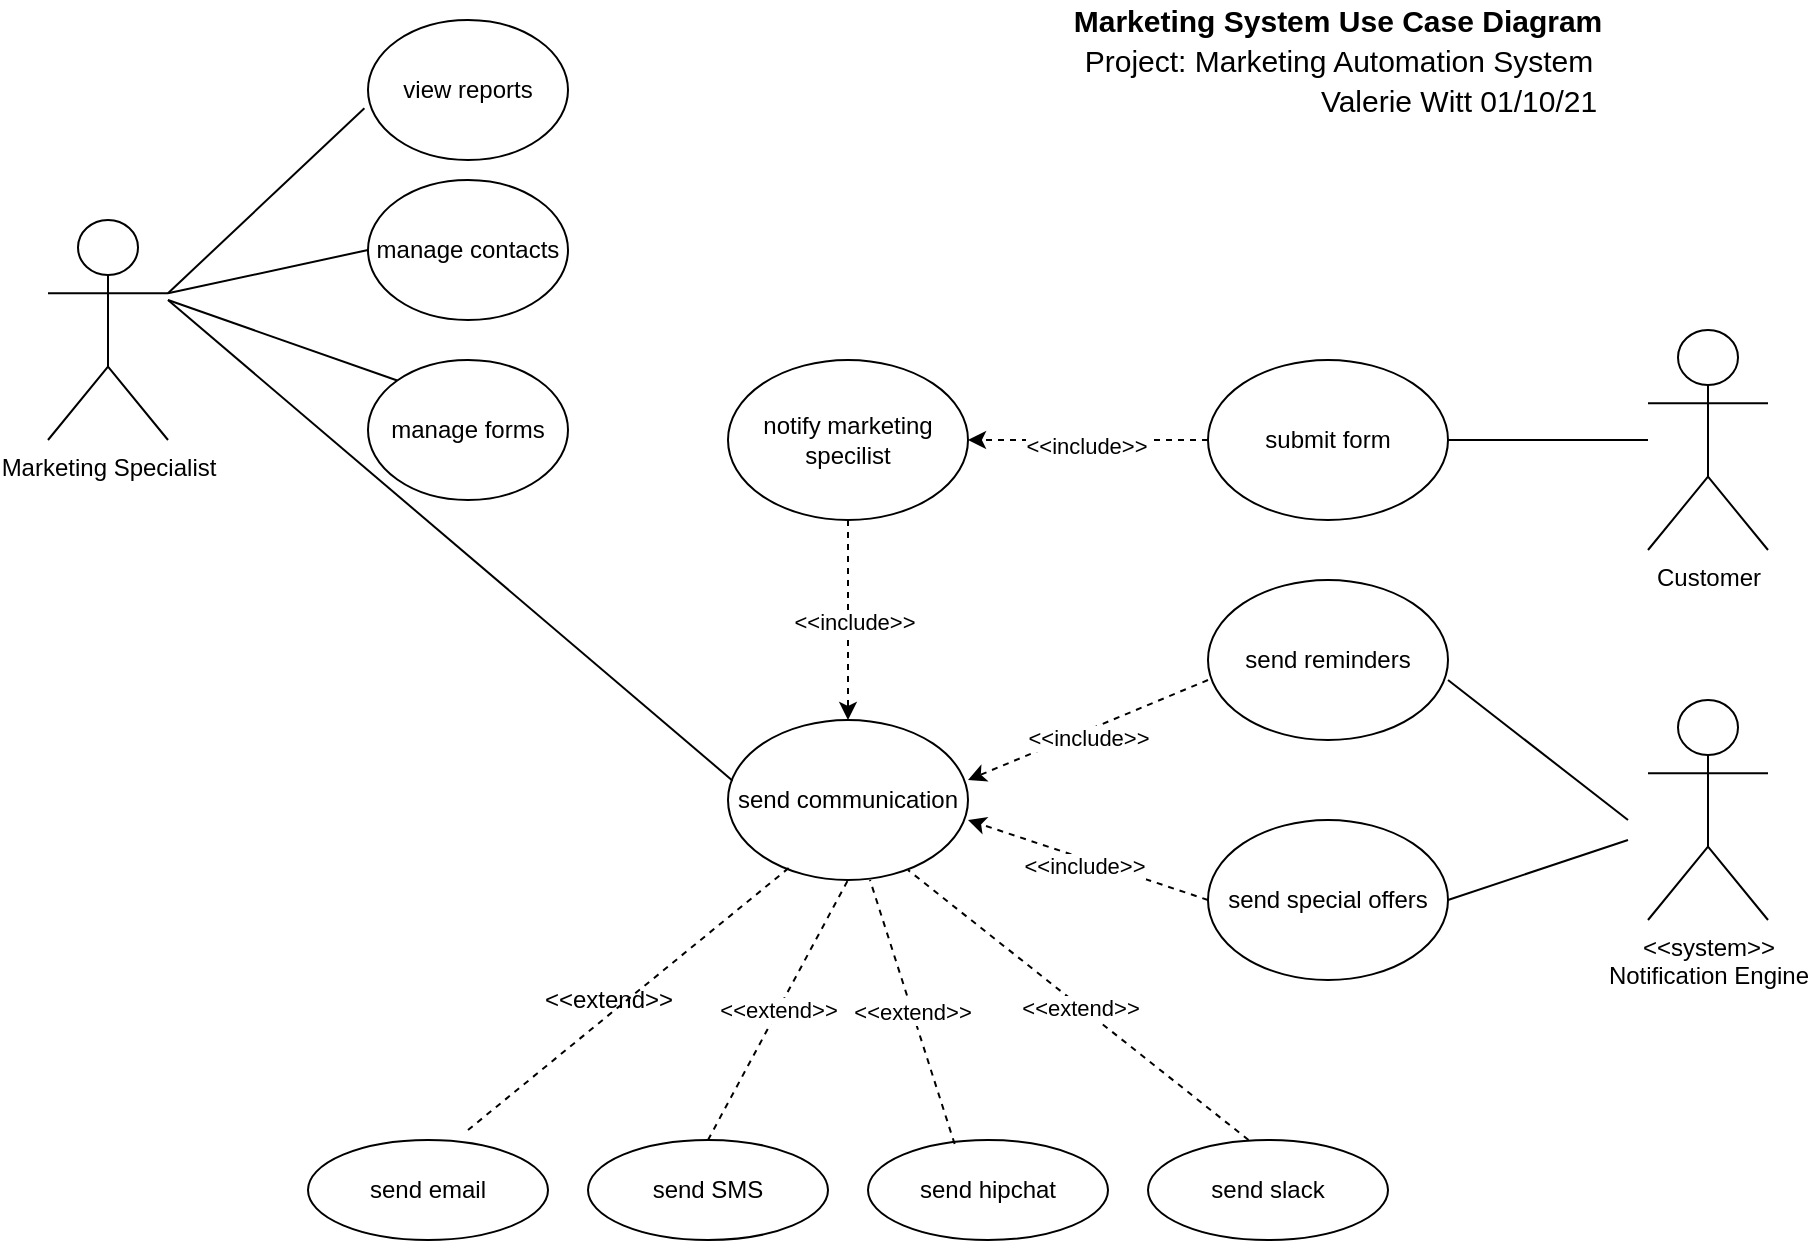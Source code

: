 <mxfile version="14.1.9" type="github">
  <diagram id="xEMof9qxBHC7mvVtNyYI" name="Page-1">
    <mxGraphModel dx="1868" dy="576" grid="1" gridSize="10" guides="1" tooltips="1" connect="1" arrows="1" fold="1" page="1" pageScale="1" pageWidth="850" pageHeight="1100" math="0" shadow="0">
      <root>
        <mxCell id="0" />
        <mxCell id="1" parent="0" />
        <mxCell id="NB-H8J2D2pQjxjyhWqoH-1" value="Marketing Specialist" style="shape=umlActor;verticalLabelPosition=bottom;verticalAlign=top;html=1;outlineConnect=0;" vertex="1" parent="1">
          <mxGeometry x="10" y="160" width="60" height="110" as="geometry" />
        </mxCell>
        <mxCell id="NB-H8J2D2pQjxjyhWqoH-4" value="view reports" style="ellipse;whiteSpace=wrap;html=1;" vertex="1" parent="1">
          <mxGeometry x="170" y="60" width="100" height="70" as="geometry" />
        </mxCell>
        <mxCell id="NB-H8J2D2pQjxjyhWqoH-5" value="manage contacts" style="ellipse;whiteSpace=wrap;html=1;" vertex="1" parent="1">
          <mxGeometry x="170" y="140" width="100" height="70" as="geometry" />
        </mxCell>
        <mxCell id="NB-H8J2D2pQjxjyhWqoH-6" value="manage forms" style="ellipse;whiteSpace=wrap;html=1;" vertex="1" parent="1">
          <mxGeometry x="170" y="230" width="100" height="70" as="geometry" />
        </mxCell>
        <mxCell id="NB-H8J2D2pQjxjyhWqoH-9" value="" style="endArrow=none;html=1;exitX=1;exitY=0.333;exitDx=0;exitDy=0;exitPerimeter=0;entryX=-0.018;entryY=0.63;entryDx=0;entryDy=0;entryPerimeter=0;" edge="1" parent="1" source="NB-H8J2D2pQjxjyhWqoH-1" target="NB-H8J2D2pQjxjyhWqoH-4">
          <mxGeometry width="50" height="50" relative="1" as="geometry">
            <mxPoint x="120" y="180" as="sourcePoint" />
            <mxPoint x="170" y="130" as="targetPoint" />
          </mxGeometry>
        </mxCell>
        <mxCell id="NB-H8J2D2pQjxjyhWqoH-11" value="" style="endArrow=none;html=1;entryX=0;entryY=0.5;entryDx=0;entryDy=0;exitX=1;exitY=0.333;exitDx=0;exitDy=0;exitPerimeter=0;" edge="1" parent="1" source="NB-H8J2D2pQjxjyhWqoH-1" target="NB-H8J2D2pQjxjyhWqoH-5">
          <mxGeometry width="50" height="50" relative="1" as="geometry">
            <mxPoint x="80" y="200" as="sourcePoint" />
            <mxPoint x="130" y="190" as="targetPoint" />
          </mxGeometry>
        </mxCell>
        <mxCell id="NB-H8J2D2pQjxjyhWqoH-12" value="" style="endArrow=none;html=1;entryX=0;entryY=0;entryDx=0;entryDy=0;" edge="1" parent="1" target="NB-H8J2D2pQjxjyhWqoH-6">
          <mxGeometry width="50" height="50" relative="1" as="geometry">
            <mxPoint x="70" y="200" as="sourcePoint" />
            <mxPoint x="90" y="360" as="targetPoint" />
          </mxGeometry>
        </mxCell>
        <mxCell id="NB-H8J2D2pQjxjyhWqoH-14" value="notify marketing specilist" style="ellipse;whiteSpace=wrap;html=1;" vertex="1" parent="1">
          <mxGeometry x="350" y="230" width="120" height="80" as="geometry" />
        </mxCell>
        <mxCell id="NB-H8J2D2pQjxjyhWqoH-15" value="send communication" style="ellipse;whiteSpace=wrap;html=1;" vertex="1" parent="1">
          <mxGeometry x="350" y="410" width="120" height="80" as="geometry" />
        </mxCell>
        <mxCell id="NB-H8J2D2pQjxjyhWqoH-16" value="" style="endArrow=none;html=1;entryX=0.019;entryY=0.379;entryDx=0;entryDy=0;entryPerimeter=0;" edge="1" parent="1" target="NB-H8J2D2pQjxjyhWqoH-15">
          <mxGeometry width="50" height="50" relative="1" as="geometry">
            <mxPoint x="70" y="200" as="sourcePoint" />
            <mxPoint x="490" y="280" as="targetPoint" />
          </mxGeometry>
        </mxCell>
        <mxCell id="NB-H8J2D2pQjxjyhWqoH-17" value="submit form" style="ellipse;whiteSpace=wrap;html=1;" vertex="1" parent="1">
          <mxGeometry x="590" y="230" width="120" height="80" as="geometry" />
        </mxCell>
        <mxCell id="NB-H8J2D2pQjxjyhWqoH-18" value="send reminders" style="ellipse;whiteSpace=wrap;html=1;" vertex="1" parent="1">
          <mxGeometry x="590" y="340" width="120" height="80" as="geometry" />
        </mxCell>
        <mxCell id="NB-H8J2D2pQjxjyhWqoH-19" value="send special offers" style="ellipse;whiteSpace=wrap;html=1;" vertex="1" parent="1">
          <mxGeometry x="590" y="460" width="120" height="80" as="geometry" />
        </mxCell>
        <mxCell id="NB-H8J2D2pQjxjyhWqoH-20" value="send email" style="ellipse;whiteSpace=wrap;html=1;" vertex="1" parent="1">
          <mxGeometry x="140" y="620" width="120" height="50" as="geometry" />
        </mxCell>
        <mxCell id="NB-H8J2D2pQjxjyhWqoH-21" value="send SMS" style="ellipse;whiteSpace=wrap;html=1;" vertex="1" parent="1">
          <mxGeometry x="280" y="620" width="120" height="50" as="geometry" />
        </mxCell>
        <mxCell id="NB-H8J2D2pQjxjyhWqoH-22" value="send hipchat" style="ellipse;whiteSpace=wrap;html=1;" vertex="1" parent="1">
          <mxGeometry x="420" y="620" width="120" height="50" as="geometry" />
        </mxCell>
        <mxCell id="NB-H8J2D2pQjxjyhWqoH-23" value="send slack" style="ellipse;whiteSpace=wrap;html=1;" vertex="1" parent="1">
          <mxGeometry x="560" y="620" width="120" height="50" as="geometry" />
        </mxCell>
        <mxCell id="NB-H8J2D2pQjxjyhWqoH-24" value="" style="endArrow=none;dashed=1;html=1;exitX=0.5;exitY=0;exitDx=0;exitDy=0;entryX=0.5;entryY=1;entryDx=0;entryDy=0;" edge="1" parent="1" source="NB-H8J2D2pQjxjyhWqoH-21" target="NB-H8J2D2pQjxjyhWqoH-15">
          <mxGeometry width="50" height="50" relative="1" as="geometry">
            <mxPoint x="370" y="570" as="sourcePoint" />
            <mxPoint x="400" y="490" as="targetPoint" />
          </mxGeometry>
        </mxCell>
        <mxCell id="NB-H8J2D2pQjxjyhWqoH-29" value="&amp;lt;&amp;lt;extend&amp;gt;&amp;gt;" style="edgeLabel;html=1;align=center;verticalAlign=middle;resizable=0;points=[];" vertex="1" connectable="0" parent="NB-H8J2D2pQjxjyhWqoH-24">
          <mxGeometry x="-0.004" y="1" relative="1" as="geometry">
            <mxPoint x="1" as="offset" />
          </mxGeometry>
        </mxCell>
        <mxCell id="NB-H8J2D2pQjxjyhWqoH-25" value="" style="endArrow=none;dashed=1;html=1;entryX=0.253;entryY=0.925;entryDx=0;entryDy=0;entryPerimeter=0;" edge="1" parent="1" target="NB-H8J2D2pQjxjyhWqoH-15">
          <mxGeometry width="50" height="50" relative="1" as="geometry">
            <mxPoint x="220" y="615" as="sourcePoint" />
            <mxPoint x="360" y="485" as="targetPoint" />
          </mxGeometry>
        </mxCell>
        <mxCell id="NB-H8J2D2pQjxjyhWqoH-26" value="" style="endArrow=none;dashed=1;html=1;exitX=0.361;exitY=0.04;exitDx=0;exitDy=0;exitPerimeter=0;" edge="1" parent="1" source="NB-H8J2D2pQjxjyhWqoH-22">
          <mxGeometry width="50" height="50" relative="1" as="geometry">
            <mxPoint x="480" y="615" as="sourcePoint" />
            <mxPoint x="421" y="490" as="targetPoint" />
          </mxGeometry>
        </mxCell>
        <mxCell id="NB-H8J2D2pQjxjyhWqoH-30" value="&amp;lt;&amp;lt;extend&amp;gt;&amp;gt;" style="edgeLabel;html=1;align=center;verticalAlign=middle;resizable=0;points=[];" vertex="1" connectable="0" parent="NB-H8J2D2pQjxjyhWqoH-26">
          <mxGeometry x="0.013" relative="1" as="geometry">
            <mxPoint as="offset" />
          </mxGeometry>
        </mxCell>
        <mxCell id="NB-H8J2D2pQjxjyhWqoH-27" value="" style="endArrow=none;dashed=1;html=1;exitX=0.419;exitY=0;exitDx=0;exitDy=0;exitPerimeter=0;" edge="1" parent="1" source="NB-H8J2D2pQjxjyhWqoH-23">
          <mxGeometry width="50" height="50" relative="1" as="geometry">
            <mxPoint x="610" y="615" as="sourcePoint" />
            <mxPoint x="440" y="485" as="targetPoint" />
          </mxGeometry>
        </mxCell>
        <mxCell id="NB-H8J2D2pQjxjyhWqoH-31" value="&amp;lt;&amp;lt;extend&amp;gt;&amp;gt;" style="edgeLabel;html=1;align=center;verticalAlign=middle;resizable=0;points=[];" vertex="1" connectable="0" parent="NB-H8J2D2pQjxjyhWqoH-27">
          <mxGeometry x="-0.01" y="1" relative="1" as="geometry">
            <mxPoint as="offset" />
          </mxGeometry>
        </mxCell>
        <mxCell id="NB-H8J2D2pQjxjyhWqoH-28" value="&amp;lt;&amp;lt;extend&amp;gt;&amp;gt;" style="text;html=1;align=center;verticalAlign=middle;resizable=0;points=[];autosize=1;" vertex="1" parent="1">
          <mxGeometry x="250" y="540" width="80" height="20" as="geometry" />
        </mxCell>
        <mxCell id="NB-H8J2D2pQjxjyhWqoH-32" value="" style="endArrow=classic;html=1;exitX=0.5;exitY=1;exitDx=0;exitDy=0;entryX=0.5;entryY=0;entryDx=0;entryDy=0;dashed=1;" edge="1" parent="1" source="NB-H8J2D2pQjxjyhWqoH-14" target="NB-H8J2D2pQjxjyhWqoH-15">
          <mxGeometry width="50" height="50" relative="1" as="geometry">
            <mxPoint x="455" y="380" as="sourcePoint" />
            <mxPoint x="505" y="330" as="targetPoint" />
          </mxGeometry>
        </mxCell>
        <mxCell id="NB-H8J2D2pQjxjyhWqoH-33" value="&amp;lt;&amp;lt;include&amp;gt;&amp;gt;" style="edgeLabel;html=1;align=center;verticalAlign=middle;resizable=0;points=[];" vertex="1" connectable="0" parent="NB-H8J2D2pQjxjyhWqoH-32">
          <mxGeometry x="0.02" y="3" relative="1" as="geometry">
            <mxPoint as="offset" />
          </mxGeometry>
        </mxCell>
        <mxCell id="NB-H8J2D2pQjxjyhWqoH-34" value="" style="endArrow=classic;html=1;exitX=0;exitY=0.5;exitDx=0;exitDy=0;entryX=1;entryY=0.5;entryDx=0;entryDy=0;dashed=1;" edge="1" parent="1" source="NB-H8J2D2pQjxjyhWqoH-17" target="NB-H8J2D2pQjxjyhWqoH-14">
          <mxGeometry width="50" height="50" relative="1" as="geometry">
            <mxPoint x="510" y="280" as="sourcePoint" />
            <mxPoint x="510" y="380" as="targetPoint" />
          </mxGeometry>
        </mxCell>
        <mxCell id="NB-H8J2D2pQjxjyhWqoH-35" value="&amp;lt;&amp;lt;include&amp;gt;&amp;gt;" style="edgeLabel;html=1;align=center;verticalAlign=middle;resizable=0;points=[];" vertex="1" connectable="0" parent="NB-H8J2D2pQjxjyhWqoH-34">
          <mxGeometry x="0.02" y="3" relative="1" as="geometry">
            <mxPoint as="offset" />
          </mxGeometry>
        </mxCell>
        <mxCell id="NB-H8J2D2pQjxjyhWqoH-36" value="Customer" style="shape=umlActor;verticalLabelPosition=bottom;verticalAlign=top;html=1;outlineConnect=0;" vertex="1" parent="1">
          <mxGeometry x="810" y="215" width="60" height="110" as="geometry" />
        </mxCell>
        <mxCell id="NB-H8J2D2pQjxjyhWqoH-40" value="" style="endArrow=none;html=1;exitX=1;exitY=0.5;exitDx=0;exitDy=0;" edge="1" parent="1" source="NB-H8J2D2pQjxjyhWqoH-17" target="NB-H8J2D2pQjxjyhWqoH-36">
          <mxGeometry width="50" height="50" relative="1" as="geometry">
            <mxPoint x="720" y="270" as="sourcePoint" />
            <mxPoint x="810" y="260" as="targetPoint" />
          </mxGeometry>
        </mxCell>
        <mxCell id="NB-H8J2D2pQjxjyhWqoH-41" value="&amp;lt;&amp;lt;system&amp;gt;&amp;gt;&lt;br&gt;Notification Engine" style="shape=umlActor;verticalLabelPosition=bottom;verticalAlign=top;html=1;outlineConnect=0;" vertex="1" parent="1">
          <mxGeometry x="810" y="400" width="60" height="110" as="geometry" />
        </mxCell>
        <mxCell id="NB-H8J2D2pQjxjyhWqoH-42" value="" style="endArrow=none;html=1;exitX=1;exitY=0.625;exitDx=0;exitDy=0;exitPerimeter=0;" edge="1" parent="1" source="NB-H8J2D2pQjxjyhWqoH-18">
          <mxGeometry width="50" height="50" relative="1" as="geometry">
            <mxPoint x="740" y="500" as="sourcePoint" />
            <mxPoint x="800" y="460" as="targetPoint" />
          </mxGeometry>
        </mxCell>
        <mxCell id="NB-H8J2D2pQjxjyhWqoH-43" value="" style="endArrow=none;html=1;exitX=1;exitY=0.5;exitDx=0;exitDy=0;" edge="1" parent="1" source="NB-H8J2D2pQjxjyhWqoH-19">
          <mxGeometry width="50" height="50" relative="1" as="geometry">
            <mxPoint x="720" y="400" as="sourcePoint" />
            <mxPoint x="800" y="470" as="targetPoint" />
          </mxGeometry>
        </mxCell>
        <mxCell id="NB-H8J2D2pQjxjyhWqoH-44" value="" style="endArrow=classic;html=1;exitX=0;exitY=0.5;exitDx=0;exitDy=0;entryX=1;entryY=0.375;entryDx=0;entryDy=0;dashed=1;entryPerimeter=0;" edge="1" parent="1" target="NB-H8J2D2pQjxjyhWqoH-15">
          <mxGeometry width="50" height="50" relative="1" as="geometry">
            <mxPoint x="590" y="390" as="sourcePoint" />
            <mxPoint x="470" y="390" as="targetPoint" />
          </mxGeometry>
        </mxCell>
        <mxCell id="NB-H8J2D2pQjxjyhWqoH-45" value="&amp;lt;&amp;lt;include&amp;gt;&amp;gt;" style="edgeLabel;html=1;align=center;verticalAlign=middle;resizable=0;points=[];" vertex="1" connectable="0" parent="NB-H8J2D2pQjxjyhWqoH-44">
          <mxGeometry x="0.02" y="3" relative="1" as="geometry">
            <mxPoint as="offset" />
          </mxGeometry>
        </mxCell>
        <mxCell id="NB-H8J2D2pQjxjyhWqoH-46" value="" style="endArrow=classic;html=1;exitX=0;exitY=0.5;exitDx=0;exitDy=0;entryX=1;entryY=0.625;entryDx=0;entryDy=0;dashed=1;entryPerimeter=0;" edge="1" parent="1" source="NB-H8J2D2pQjxjyhWqoH-19" target="NB-H8J2D2pQjxjyhWqoH-15">
          <mxGeometry width="50" height="50" relative="1" as="geometry">
            <mxPoint x="590" y="470" as="sourcePoint" />
            <mxPoint x="470" y="470" as="targetPoint" />
          </mxGeometry>
        </mxCell>
        <mxCell id="NB-H8J2D2pQjxjyhWqoH-47" value="&amp;lt;&amp;lt;include&amp;gt;&amp;gt;" style="edgeLabel;html=1;align=center;verticalAlign=middle;resizable=0;points=[];" vertex="1" connectable="0" parent="NB-H8J2D2pQjxjyhWqoH-46">
          <mxGeometry x="0.02" y="3" relative="1" as="geometry">
            <mxPoint as="offset" />
          </mxGeometry>
        </mxCell>
        <mxCell id="NB-H8J2D2pQjxjyhWqoH-48" value="Marketing System Use Case Diagram" style="text;html=1;strokeColor=none;fillColor=none;align=center;verticalAlign=middle;whiteSpace=wrap;rounded=0;fontStyle=1;fontSize=15;" vertex="1" parent="1">
          <mxGeometry x="520" y="50" width="270" height="20" as="geometry" />
        </mxCell>
        <mxCell id="NB-H8J2D2pQjxjyhWqoH-49" value="Project: Marketing Automation System" style="text;html=1;align=center;verticalAlign=middle;resizable=0;points=[];autosize=1;fontSize=15;" vertex="1" parent="1">
          <mxGeometry x="520" y="70" width="270" height="20" as="geometry" />
        </mxCell>
        <mxCell id="NB-H8J2D2pQjxjyhWqoH-50" value="Valerie Witt 01/10/21" style="text;html=1;align=center;verticalAlign=middle;resizable=0;points=[];autosize=1;fontSize=15;" vertex="1" parent="1">
          <mxGeometry x="640" y="90" width="150" height="20" as="geometry" />
        </mxCell>
      </root>
    </mxGraphModel>
  </diagram>
</mxfile>
